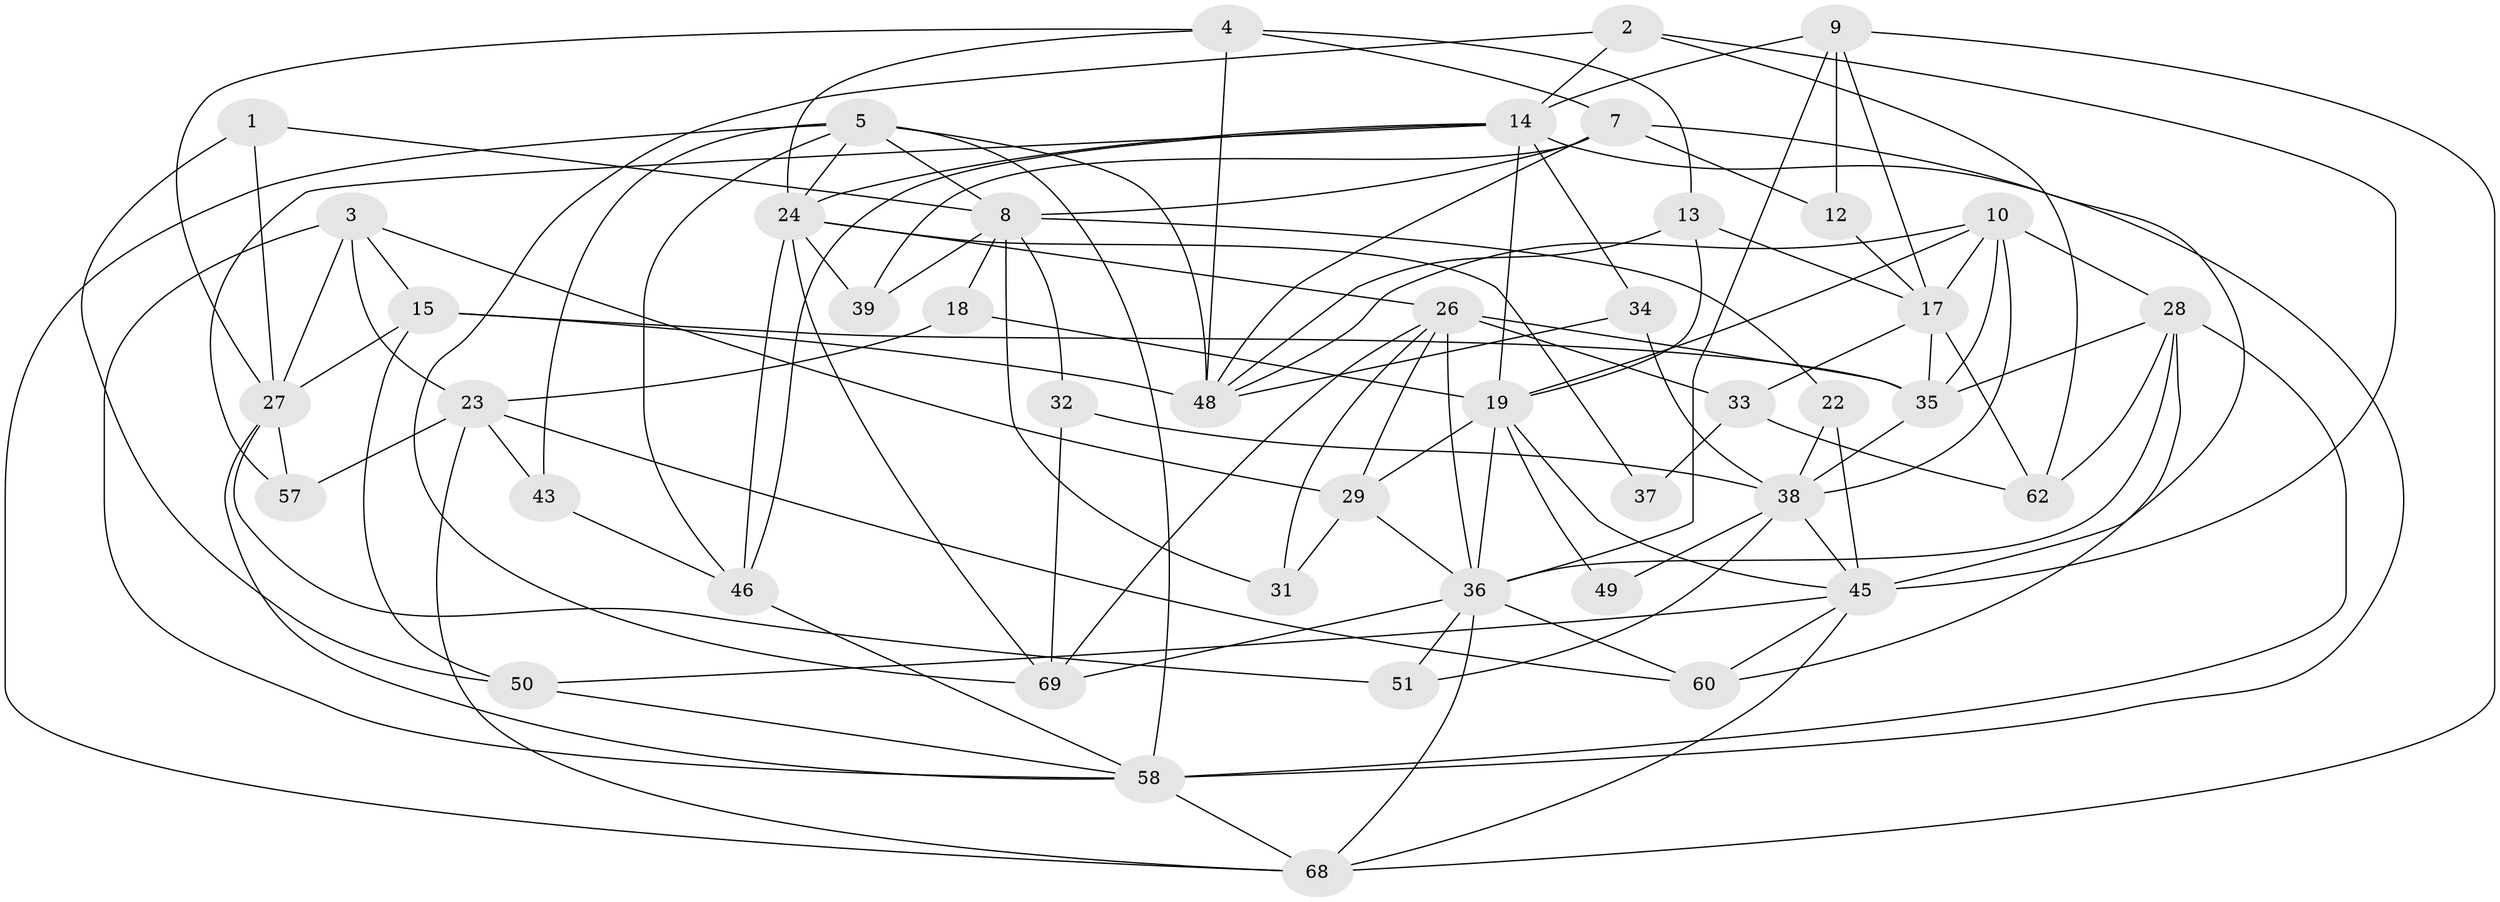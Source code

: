 // Generated by graph-tools (version 1.1) at 2025/24/03/03/25 07:24:03]
// undirected, 45 vertices, 116 edges
graph export_dot {
graph [start="1"]
  node [color=gray90,style=filled];
  1;
  2 [super="+63"];
  3 [super="+6"];
  4 [super="+52"];
  5 [super="+11"];
  7 [super="+25"];
  8 [super="+16"];
  9;
  10 [super="+20"];
  12 [super="+71"];
  13 [super="+64"];
  14 [super="+40"];
  15 [super="+73"];
  17 [super="+21"];
  18;
  19 [super="+42"];
  22;
  23 [super="+30"];
  24 [super="+47"];
  26 [super="+44"];
  27 [super="+53"];
  28 [super="+59"];
  29 [super="+75"];
  31;
  32;
  33 [super="+56"];
  34 [super="+41"];
  35 [super="+61"];
  36 [super="+55"];
  37;
  38 [super="+74"];
  39;
  43;
  45 [super="+67"];
  46 [super="+65"];
  48 [super="+70"];
  49;
  50 [super="+54"];
  51;
  57;
  58 [super="+66"];
  60;
  62;
  68;
  69 [super="+72"];
  1 -- 50;
  1 -- 8;
  1 -- 27;
  2 -- 62;
  2 -- 45;
  2 -- 14;
  2 -- 69;
  3 -- 23;
  3 -- 58;
  3 -- 27;
  3 -- 29;
  3 -- 15;
  4 -- 48;
  4 -- 27;
  4 -- 24;
  4 -- 7;
  4 -- 13;
  5 -- 68;
  5 -- 48;
  5 -- 24;
  5 -- 43;
  5 -- 8;
  5 -- 58;
  5 -- 46;
  7 -- 12 [weight=2];
  7 -- 39;
  7 -- 48;
  7 -- 45;
  7 -- 8;
  8 -- 39;
  8 -- 31;
  8 -- 32;
  8 -- 18;
  8 -- 22;
  9 -- 36;
  9 -- 14;
  9 -- 12;
  9 -- 17;
  9 -- 68;
  10 -- 28;
  10 -- 35;
  10 -- 17;
  10 -- 48;
  10 -- 19;
  10 -- 38;
  12 -- 17;
  13 -- 48;
  13 -- 17;
  13 -- 19;
  14 -- 19;
  14 -- 57;
  14 -- 58;
  14 -- 24;
  14 -- 46;
  14 -- 34;
  15 -- 27;
  15 -- 48;
  15 -- 35;
  15 -- 50;
  17 -- 35;
  17 -- 62;
  17 -- 33;
  18 -- 19;
  18 -- 23;
  19 -- 29;
  19 -- 49;
  19 -- 36 [weight=2];
  19 -- 45;
  22 -- 45;
  22 -- 38;
  23 -- 68;
  23 -- 57;
  23 -- 43;
  23 -- 60;
  24 -- 39;
  24 -- 37;
  24 -- 46;
  24 -- 26;
  24 -- 69;
  26 -- 36;
  26 -- 31;
  26 -- 33;
  26 -- 35;
  26 -- 29;
  26 -- 69;
  27 -- 58;
  27 -- 51;
  27 -- 57;
  28 -- 60;
  28 -- 58 [weight=2];
  28 -- 35;
  28 -- 62;
  28 -- 36;
  29 -- 36;
  29 -- 31;
  32 -- 69;
  32 -- 38;
  33 -- 37;
  33 -- 62;
  34 -- 38;
  34 -- 48;
  35 -- 38;
  36 -- 51;
  36 -- 68;
  36 -- 60;
  36 -- 69;
  38 -- 45;
  38 -- 49;
  38 -- 51;
  43 -- 46;
  45 -- 68;
  45 -- 50;
  45 -- 60;
  46 -- 58;
  50 -- 58;
  58 -- 68;
}

